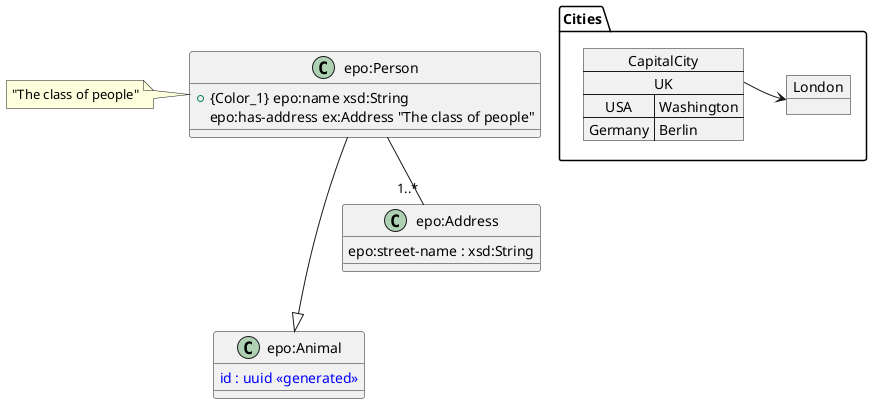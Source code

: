 

```plantuml
@startuml

!function $generated($a)
!return "<color:#0000ff>" + $a + " <<generated>></color>"
!endfunction

class "epo:Animal" {
  $generated("id : uuid")
}

class "epo:Person" {
  + {Color_1} epo:name xsd:String
  epo:has-address ex:Address "The class of people"
}
note left: "The class of people"

class "epo:Address" {
   epo:street-name : xsd:String
}

"epo:Person" ---|> "epo:Animal"
"epo:Person" -- "1..*" "epo:Address"

package Cities {
    object London

    map CapitalCity {
     UK *-> London
     USA => Washington
     Germany => Berlin
    }
}

@enduml

```
